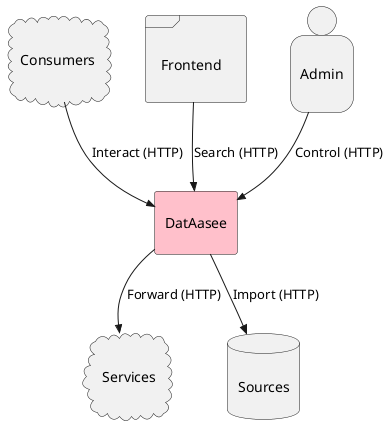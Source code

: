 @startuml context

card dataasee #pink [

DatAasee

]

cloud services [

Services

]

database sources [

Sources

]

cloud consumers [

Consumers

]
frame frontend [

Frontend

]

person admin [

Admin

]

dataasee-->>services : Forward (HTTP)

dataasee-->>sources : Import (HTTP)

consumers-->>dataasee : Interact (HTTP)

frontend-->>dataasee : Search (HTTP)

admin-->>dataasee : Control (HTTP)

@enduml
